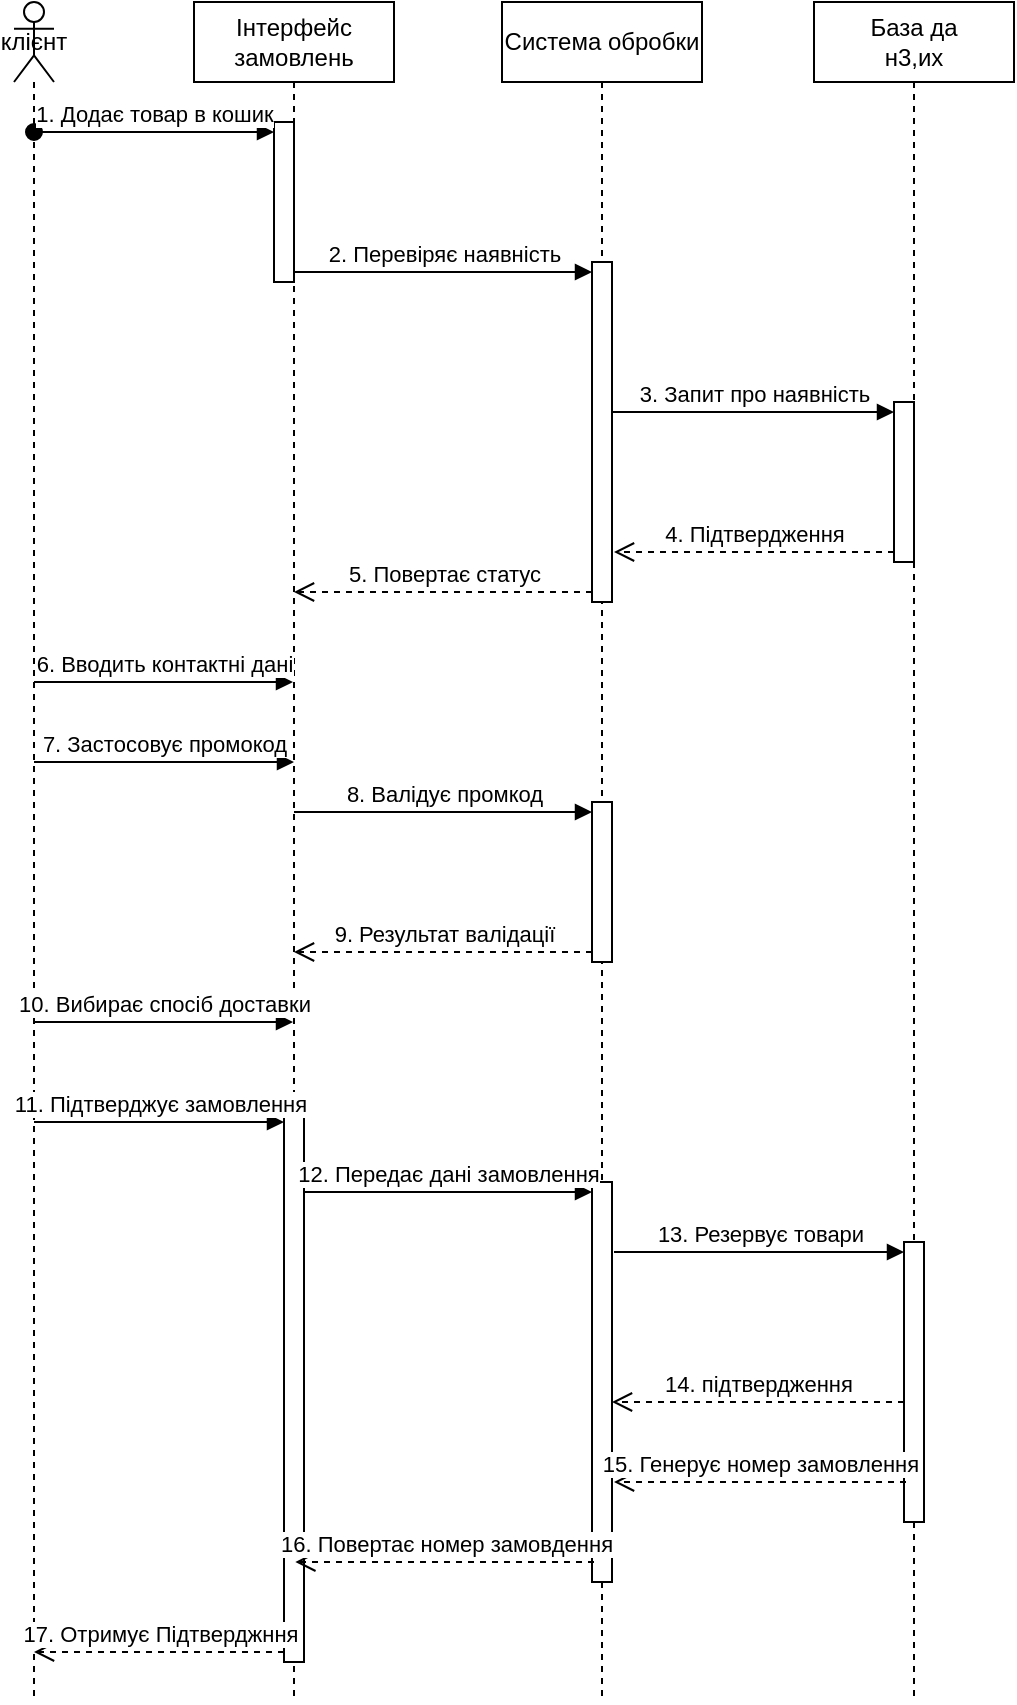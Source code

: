 <mxfile version="26.2.14">
  <diagram id="At8l6NoAEGowJ8WAP-Mx" name="UserCase_2.1">
    <mxGraphModel dx="1042" dy="596" grid="1" gridSize="10" guides="1" tooltips="1" connect="1" arrows="1" fold="1" page="1" pageScale="1" pageWidth="827" pageHeight="1169" math="0" shadow="0">
      <root>
        <mxCell id="0" />
        <mxCell id="1" parent="0" />
        <mxCell id="smbjWeqLipRpKIDJfZpf-1" value="клієнт" style="shape=umlLifeline;perimeter=lifelinePerimeter;whiteSpace=wrap;html=1;container=1;dropTarget=0;collapsible=0;recursiveResize=0;outlineConnect=0;portConstraint=eastwest;newEdgeStyle={&quot;curved&quot;:0,&quot;rounded&quot;:0};participant=umlActor;" parent="1" vertex="1">
          <mxGeometry x="70" y="30" width="20" height="850" as="geometry" />
        </mxCell>
        <mxCell id="smbjWeqLipRpKIDJfZpf-2" value="Інтерфейс замовлень" style="shape=umlLifeline;perimeter=lifelinePerimeter;whiteSpace=wrap;html=1;container=1;dropTarget=0;collapsible=0;recursiveResize=0;outlineConnect=0;portConstraint=eastwest;newEdgeStyle={&quot;curved&quot;:0,&quot;rounded&quot;:0};" parent="1" vertex="1">
          <mxGeometry x="160" y="30" width="100" height="850" as="geometry" />
        </mxCell>
        <mxCell id="smbjWeqLipRpKIDJfZpf-3" value="" style="html=1;points=[[0,0,0,0,5],[0,1,0,0,-5],[1,0,0,0,5],[1,1,0,0,-5]];perimeter=orthogonalPerimeter;outlineConnect=0;targetShapes=umlLifeline;portConstraint=eastwest;newEdgeStyle={&quot;curved&quot;:0,&quot;rounded&quot;:0};" parent="smbjWeqLipRpKIDJfZpf-2" vertex="1">
          <mxGeometry x="40" y="60" width="10" height="80" as="geometry" />
        </mxCell>
        <mxCell id="smbjWeqLipRpKIDJfZpf-4" value="" style="html=1;points=[[0,0,0,0,5],[0,1,0,0,-5],[1,0,0,0,5],[1,1,0,0,-5]];perimeter=orthogonalPerimeter;outlineConnect=0;targetShapes=umlLifeline;portConstraint=eastwest;newEdgeStyle={&quot;curved&quot;:0,&quot;rounded&quot;:0};" parent="smbjWeqLipRpKIDJfZpf-2" vertex="1">
          <mxGeometry x="45" y="555" width="10" height="275" as="geometry" />
        </mxCell>
        <mxCell id="smbjWeqLipRpKIDJfZpf-5" value="Система обробки" style="shape=umlLifeline;perimeter=lifelinePerimeter;whiteSpace=wrap;html=1;container=1;dropTarget=0;collapsible=0;recursiveResize=0;outlineConnect=0;portConstraint=eastwest;newEdgeStyle={&quot;curved&quot;:0,&quot;rounded&quot;:0};" parent="1" vertex="1">
          <mxGeometry x="314" y="30" width="100" height="850" as="geometry" />
        </mxCell>
        <mxCell id="smbjWeqLipRpKIDJfZpf-6" value="" style="html=1;points=[[0,0,0,0,5],[0,1,0,0,-5],[1,0,0,0,5],[1,1,0,0,-5]];perimeter=orthogonalPerimeter;outlineConnect=0;targetShapes=umlLifeline;portConstraint=eastwest;newEdgeStyle={&quot;curved&quot;:0,&quot;rounded&quot;:0};" parent="smbjWeqLipRpKIDJfZpf-5" vertex="1">
          <mxGeometry x="45" y="130" width="10" height="170" as="geometry" />
        </mxCell>
        <mxCell id="smbjWeqLipRpKIDJfZpf-7" value="" style="html=1;points=[[0,0,0,0,5],[0,1,0,0,-5],[1,0,0,0,5],[1,1,0,0,-5]];perimeter=orthogonalPerimeter;outlineConnect=0;targetShapes=umlLifeline;portConstraint=eastwest;newEdgeStyle={&quot;curved&quot;:0,&quot;rounded&quot;:0};" parent="smbjWeqLipRpKIDJfZpf-5" vertex="1">
          <mxGeometry x="45" y="400" width="10" height="80" as="geometry" />
        </mxCell>
        <mxCell id="smbjWeqLipRpKIDJfZpf-8" value="" style="html=1;points=[[0,0,0,0,5],[0,1,0,0,-5],[1,0,0,0,5],[1,1,0,0,-5]];perimeter=orthogonalPerimeter;outlineConnect=0;targetShapes=umlLifeline;portConstraint=eastwest;newEdgeStyle={&quot;curved&quot;:0,&quot;rounded&quot;:0};" parent="smbjWeqLipRpKIDJfZpf-5" vertex="1">
          <mxGeometry x="45" y="590" width="10" height="200" as="geometry" />
        </mxCell>
        <mxCell id="smbjWeqLipRpKIDJfZpf-9" value="База да&lt;div&gt;н3,их&lt;/div&gt;" style="shape=umlLifeline;perimeter=lifelinePerimeter;whiteSpace=wrap;html=1;container=1;dropTarget=0;collapsible=0;recursiveResize=0;outlineConnect=0;portConstraint=eastwest;newEdgeStyle={&quot;curved&quot;:0,&quot;rounded&quot;:0};" parent="1" vertex="1">
          <mxGeometry x="470" y="30" width="100" height="850" as="geometry" />
        </mxCell>
        <mxCell id="smbjWeqLipRpKIDJfZpf-10" value="" style="html=1;points=[[0,0,0,0,5],[0,1,0,0,-5],[1,0,0,0,5],[1,1,0,0,-5]];perimeter=orthogonalPerimeter;outlineConnect=0;targetShapes=umlLifeline;portConstraint=eastwest;newEdgeStyle={&quot;curved&quot;:0,&quot;rounded&quot;:0};" parent="smbjWeqLipRpKIDJfZpf-9" vertex="1">
          <mxGeometry x="40" y="200" width="10" height="80" as="geometry" />
        </mxCell>
        <mxCell id="smbjWeqLipRpKIDJfZpf-11" value="" style="html=1;points=[[0,0,0,0,5],[0,1,0,0,-5],[1,0,0,0,5],[1,1,0,0,-5]];perimeter=orthogonalPerimeter;outlineConnect=0;targetShapes=umlLifeline;portConstraint=eastwest;newEdgeStyle={&quot;curved&quot;:0,&quot;rounded&quot;:0};" parent="smbjWeqLipRpKIDJfZpf-9" vertex="1">
          <mxGeometry x="45" y="620" width="10" height="140" as="geometry" />
        </mxCell>
        <mxCell id="smbjWeqLipRpKIDJfZpf-12" value="1. Додає товар в кошик" style="html=1;verticalAlign=bottom;startArrow=oval;endArrow=block;startSize=8;curved=0;rounded=0;entryX=0;entryY=0;entryDx=0;entryDy=5;" parent="1" source="smbjWeqLipRpKIDJfZpf-1" target="smbjWeqLipRpKIDJfZpf-3" edge="1">
          <mxGeometry relative="1" as="geometry">
            <mxPoint x="130" y="95" as="sourcePoint" />
          </mxGeometry>
        </mxCell>
        <mxCell id="smbjWeqLipRpKIDJfZpf-13" value="2. Перевіряє наявність" style="html=1;verticalAlign=bottom;endArrow=block;curved=0;rounded=0;entryX=0;entryY=0;entryDx=0;entryDy=5;" parent="1" source="smbjWeqLipRpKIDJfZpf-2" target="smbjWeqLipRpKIDJfZpf-6" edge="1">
          <mxGeometry relative="1" as="geometry">
            <mxPoint x="289" y="165" as="sourcePoint" />
          </mxGeometry>
        </mxCell>
        <mxCell id="smbjWeqLipRpKIDJfZpf-14" value="5. Повертає статус" style="html=1;verticalAlign=bottom;endArrow=open;dashed=1;endSize=8;curved=0;rounded=0;exitX=0;exitY=1;exitDx=0;exitDy=-5;" parent="1" source="smbjWeqLipRpKIDJfZpf-6" target="smbjWeqLipRpKIDJfZpf-2" edge="1">
          <mxGeometry relative="1" as="geometry">
            <mxPoint x="289" y="235" as="targetPoint" />
          </mxGeometry>
        </mxCell>
        <mxCell id="smbjWeqLipRpKIDJfZpf-15" value="3. Запит про наявність" style="html=1;verticalAlign=bottom;endArrow=block;curved=0;rounded=0;entryX=0;entryY=0;entryDx=0;entryDy=5;" parent="1" source="smbjWeqLipRpKIDJfZpf-6" target="smbjWeqLipRpKIDJfZpf-10" edge="1">
          <mxGeometry relative="1" as="geometry">
            <mxPoint x="380" y="235" as="sourcePoint" />
          </mxGeometry>
        </mxCell>
        <mxCell id="smbjWeqLipRpKIDJfZpf-16" value="4. Підтвердження" style="html=1;verticalAlign=bottom;endArrow=open;dashed=1;endSize=8;curved=0;rounded=0;exitX=0;exitY=1;exitDx=0;exitDy=-5;" parent="1" source="smbjWeqLipRpKIDJfZpf-10" edge="1">
          <mxGeometry relative="1" as="geometry">
            <mxPoint x="370" y="305" as="targetPoint" />
          </mxGeometry>
        </mxCell>
        <mxCell id="smbjWeqLipRpKIDJfZpf-17" value="6. Вводить контактні дані&lt;span style=&quot;color: rgba(0, 0, 0, 0); font-family: monospace; font-size: 0px; text-align: start; background-color: rgb(251, 251, 251);&quot;&gt;%3CmxGraphModel%3E%3Croot%3E%3CmxCell%20id%3D%220%22%2F%3E%3CmxCell%20id%3D%221%22%20parent%3D%220%22%2F%3E%3CmxCell%20id%3D%222%22%20value%3D%22%D0%A1%D0%B8%D1%81%D1%82%D0%B5%D0%BC%D0%B0%20%D0%BE%D0%B1%D1%80%D0%BE%D0%B1%D0%BA%D0%B8%22%20style%3D%22shape%3DumlLifeline%3Bperimeter%3DlifelinePerimeter%3BwhiteSpace%3Dwrap%3Bhtml%3D1%3Bcontainer%3D1%3BdropTarget%3D0%3Bcollapsible%3D0%3BrecursiveResize%3D0%3BoutlineConnect%3D0%3BportConstraint%3Deastwest%3BnewEdgeStyle%3D%7B%26quot%3Bcurved%26quot%3B%3A0%2C%26quot%3Brounded%26quot%3B%3A0%7D%3B%22%20vertex%3D%221%22%20parent%3D%221%22%3E%3CmxGeometry%20x%3D%22314%22%20y%3D%2230%22%20width%3D%22100%22%20height%3D%22300%22%20as%3D%22geometry%22%2F%3E%3C%2FmxCell%3E%3C%2Froot%3E%3C%2FmxGraphModel%3E&lt;/span&gt;" style="html=1;verticalAlign=bottom;endArrow=block;curved=0;rounded=0;" parent="1" target="smbjWeqLipRpKIDJfZpf-2" edge="1">
          <mxGeometry width="80" relative="1" as="geometry">
            <mxPoint x="80" y="370" as="sourcePoint" />
            <mxPoint x="160" y="370" as="targetPoint" />
          </mxGeometry>
        </mxCell>
        <mxCell id="smbjWeqLipRpKIDJfZpf-18" value="7. Застосовує промокод" style="html=1;verticalAlign=bottom;endArrow=block;curved=0;rounded=0;" parent="1" edge="1">
          <mxGeometry width="80" relative="1" as="geometry">
            <mxPoint x="80" y="410" as="sourcePoint" />
            <mxPoint x="210" y="410" as="targetPoint" />
          </mxGeometry>
        </mxCell>
        <mxCell id="smbjWeqLipRpKIDJfZpf-19" value="8. Валідує промкод" style="html=1;verticalAlign=bottom;endArrow=block;curved=0;rounded=0;entryX=0;entryY=0;entryDx=0;entryDy=5;" parent="1" source="smbjWeqLipRpKIDJfZpf-2" target="smbjWeqLipRpKIDJfZpf-7" edge="1">
          <mxGeometry relative="1" as="geometry">
            <mxPoint x="289" y="435" as="sourcePoint" />
          </mxGeometry>
        </mxCell>
        <mxCell id="smbjWeqLipRpKIDJfZpf-20" value="9. Результат валідації" style="html=1;verticalAlign=bottom;endArrow=open;dashed=1;endSize=8;curved=0;rounded=0;exitX=0;exitY=1;exitDx=0;exitDy=-5;" parent="1" source="smbjWeqLipRpKIDJfZpf-7" target="smbjWeqLipRpKIDJfZpf-2" edge="1">
          <mxGeometry relative="1" as="geometry">
            <mxPoint x="289" y="505" as="targetPoint" />
          </mxGeometry>
        </mxCell>
        <mxCell id="smbjWeqLipRpKIDJfZpf-21" value="10. Вибирає спосіб доставки" style="html=1;verticalAlign=bottom;endArrow=block;curved=0;rounded=0;" parent="1" target="smbjWeqLipRpKIDJfZpf-2" edge="1">
          <mxGeometry width="80" relative="1" as="geometry">
            <mxPoint x="80" y="540" as="sourcePoint" />
            <mxPoint x="160" y="540" as="targetPoint" />
          </mxGeometry>
        </mxCell>
        <mxCell id="smbjWeqLipRpKIDJfZpf-22" value="11. Підтверджує замовлення" style="html=1;verticalAlign=bottom;endArrow=block;curved=0;rounded=0;entryX=0;entryY=0;entryDx=0;entryDy=5;" parent="1" source="smbjWeqLipRpKIDJfZpf-1" target="smbjWeqLipRpKIDJfZpf-4" edge="1">
          <mxGeometry relative="1" as="geometry">
            <mxPoint x="135" y="590" as="sourcePoint" />
          </mxGeometry>
        </mxCell>
        <mxCell id="smbjWeqLipRpKIDJfZpf-23" value="17. Отримує Підтверджння" style="html=1;verticalAlign=bottom;endArrow=open;dashed=1;endSize=8;curved=0;rounded=0;exitX=0;exitY=1;exitDx=0;exitDy=-5;" parent="1" source="smbjWeqLipRpKIDJfZpf-4" target="smbjWeqLipRpKIDJfZpf-1" edge="1">
          <mxGeometry relative="1" as="geometry">
            <mxPoint x="135" y="660" as="targetPoint" />
          </mxGeometry>
        </mxCell>
        <mxCell id="smbjWeqLipRpKIDJfZpf-24" value="12. Передає дані замовлення" style="html=1;verticalAlign=bottom;endArrow=block;curved=0;rounded=0;entryX=0;entryY=0;entryDx=0;entryDy=5;" parent="1" source="smbjWeqLipRpKIDJfZpf-4" target="smbjWeqLipRpKIDJfZpf-8" edge="1">
          <mxGeometry relative="1" as="geometry">
            <mxPoint x="220" y="625" as="sourcePoint" />
          </mxGeometry>
        </mxCell>
        <mxCell id="smbjWeqLipRpKIDJfZpf-25" value="16. Пове&lt;span style=&quot;background-color: light-dark(#ffffff, var(--ge-dark-color, #121212)); color: light-dark(rgb(0, 0, 0), rgb(255, 255, 255));&quot;&gt;ртає номер замовдення&lt;/span&gt;" style="html=1;verticalAlign=bottom;endArrow=open;dashed=1;endSize=8;curved=0;rounded=0;exitX=0;exitY=1;exitDx=0;exitDy=-5;" parent="1" edge="1">
          <mxGeometry relative="1" as="geometry">
            <mxPoint x="210.667" y="810" as="targetPoint" />
            <mxPoint x="360" y="810" as="sourcePoint" />
          </mxGeometry>
        </mxCell>
        <mxCell id="smbjWeqLipRpKIDJfZpf-26" value="13. Резервує товари" style="html=1;verticalAlign=bottom;endArrow=block;curved=0;rounded=0;entryX=0;entryY=0;entryDx=0;entryDy=5;" parent="1" target="smbjWeqLipRpKIDJfZpf-11" edge="1">
          <mxGeometry relative="1" as="geometry">
            <mxPoint x="370" y="655" as="sourcePoint" />
          </mxGeometry>
        </mxCell>
        <mxCell id="smbjWeqLipRpKIDJfZpf-27" value="14. підтвердження" style="html=1;verticalAlign=bottom;endArrow=open;dashed=1;endSize=8;curved=0;rounded=0;exitX=0;exitY=1;exitDx=0;exitDy=-5;" parent="1" edge="1">
          <mxGeometry relative="1" as="geometry">
            <mxPoint x="369" y="730" as="targetPoint" />
            <mxPoint x="515.0" y="730" as="sourcePoint" />
          </mxGeometry>
        </mxCell>
        <mxCell id="smbjWeqLipRpKIDJfZpf-28" value="15. Генерує номер замовлення" style="html=1;verticalAlign=bottom;endArrow=open;dashed=1;endSize=8;curved=0;rounded=0;exitX=0;exitY=1;exitDx=0;exitDy=-5;" parent="1" edge="1">
          <mxGeometry relative="1" as="geometry">
            <mxPoint x="370" y="770" as="targetPoint" />
            <mxPoint x="516.0" y="770" as="sourcePoint" />
          </mxGeometry>
        </mxCell>
      </root>
    </mxGraphModel>
  </diagram>
</mxfile>
